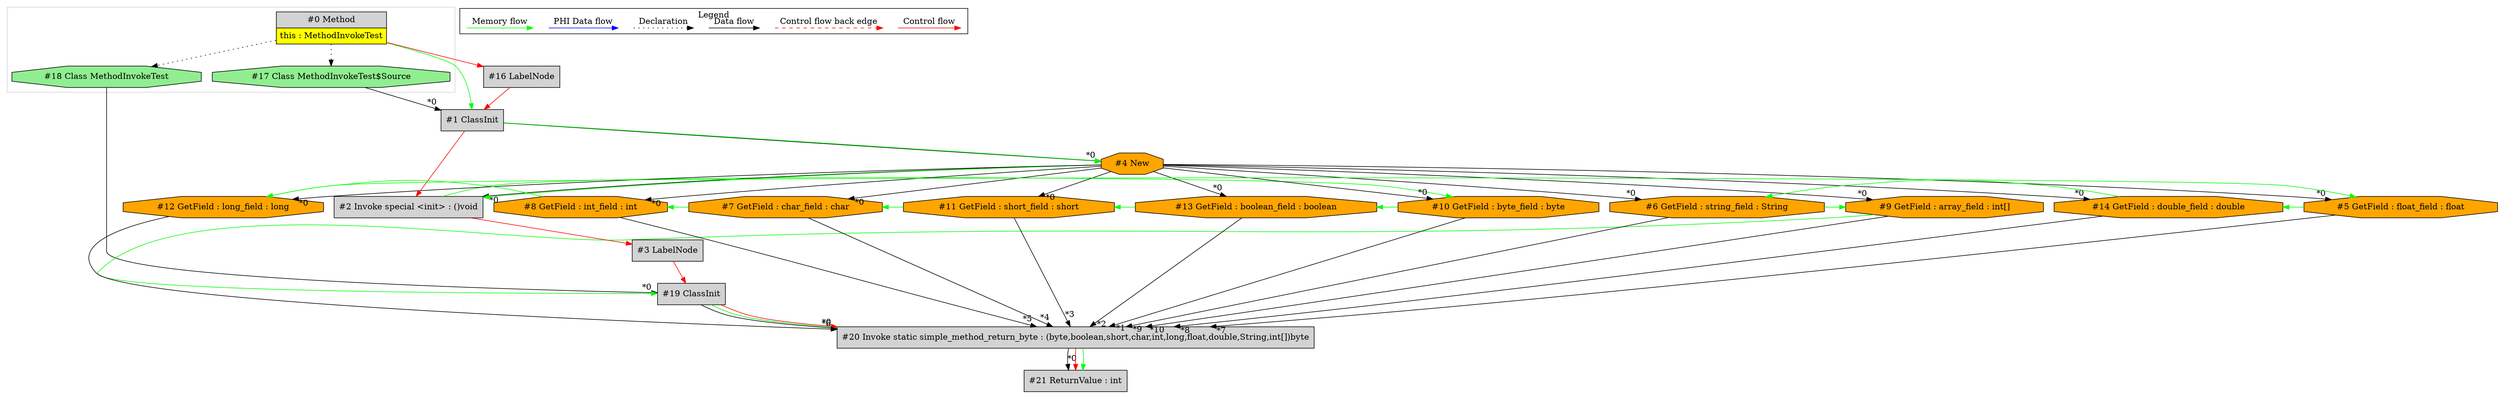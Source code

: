 digraph {
 ordering="in";
 node0[margin="0", label=<<table border="0" cellborder="1" cellspacing="0" cellpadding="5"><tr><td colspan="1">#0 Method</td></tr><tr><td port="prj15" bgcolor="yellow">this : MethodInvokeTest</td></tr></table>>,shape=none, fillcolor=lightgrey, style=filled];
 node18[label="#18 Class MethodInvokeTest",shape=octagon, fillcolor=lightgreen, style=filled];
 node0 -> node18[style=dotted];
 node19[label="#19 ClassInit",shape=box, fillcolor=lightgrey, style=filled];
 node18 -> node19[headlabel="*0", labeldistance=2];
 node9 -> node19[labeldistance=2, color=green, constraint=false];
 node3 -> node19[labeldistance=2, color=red, fontcolor=red];
 node3[label="#3 LabelNode",shape=box, fillcolor=lightgrey, style=filled];
 node2 -> node3[labeldistance=2, color=red, fontcolor=red];
 node2[label="#2 Invoke special <init> : ()void",shape=box, fillcolor=lightgrey, style=filled];
 node4 -> node2[headlabel="*0", labeldistance=2];
 node1 -> node2[labeldistance=2, color=red, fontcolor=red];
 node4 -> node2[labeldistance=2, color=green, constraint=false];
 node4[label="#4 New",shape=octagon, fillcolor=orange, style=filled];
 node1 -> node4[headlabel="*0", labeldistance=2];
 node1 -> node4[labeldistance=2, color=green, constraint=false];
 node1[label="#1 ClassInit",shape=box, fillcolor=lightgrey, style=filled];
 node17 -> node1[headlabel="*0", labeldistance=2];
 node16 -> node1[labeldistance=2, color=red, fontcolor=red];
 node0 -> node1[labeldistance=2, color=green, constraint=false];
 node16[label="#16 LabelNode",shape=box, fillcolor=lightgrey, style=filled];
 node0 -> node16[labeldistance=2, color=red, fontcolor=red];
 node17[label="#17 Class MethodInvokeTest$Source",shape=octagon, fillcolor=lightgreen, style=filled];
 node0 -> node17[style=dotted];
 node14[label="#14 GetField : double_field : double",shape=octagon, fillcolor=orange, style=filled];
 node4 -> node14[headlabel="*0", labeldistance=2];
 node5 -> node14[labeldistance=2, color=green, constraint=false];
 node5[label="#5 GetField : float_field : float",shape=octagon, fillcolor=orange, style=filled];
 node4 -> node5[headlabel="*0", labeldistance=2];
 node12 -> node5[labeldistance=2, color=green, constraint=false];
 node12[label="#12 GetField : long_field : long",shape=octagon, fillcolor=orange, style=filled];
 node4 -> node12[headlabel="*0", labeldistance=2];
 node8 -> node12[labeldistance=2, color=green, constraint=false];
 node8[label="#8 GetField : int_field : int",shape=octagon, fillcolor=orange, style=filled];
 node4 -> node8[headlabel="*0", labeldistance=2];
 node7 -> node8[labeldistance=2, color=green, constraint=false];
 node7[label="#7 GetField : char_field : char",shape=octagon, fillcolor=orange, style=filled];
 node4 -> node7[headlabel="*0", labeldistance=2];
 node11 -> node7[labeldistance=2, color=green, constraint=false];
 node11[label="#11 GetField : short_field : short",shape=octagon, fillcolor=orange, style=filled];
 node4 -> node11[headlabel="*0", labeldistance=2];
 node13 -> node11[labeldistance=2, color=green, constraint=false];
 node13[label="#13 GetField : boolean_field : boolean",shape=octagon, fillcolor=orange, style=filled];
 node4 -> node13[headlabel="*0", labeldistance=2];
 node10 -> node13[labeldistance=2, color=green, constraint=false];
 node10[label="#10 GetField : byte_field : byte",shape=octagon, fillcolor=orange, style=filled];
 node4 -> node10[headlabel="*0", labeldistance=2];
 node2 -> node10[labeldistance=2, color=green, constraint=false];
 node20[label="#20 Invoke static simple_method_return_byte : (byte,boolean,short,char,int,long,float,double,String,int[])byte",shape=box, fillcolor=lightgrey, style=filled];
 node19 -> node20[headlabel="*0", labeldistance=2];
 node10 -> node20[headlabel="*1", labeldistance=2];
 node13 -> node20[headlabel="*2", labeldistance=2];
 node11 -> node20[headlabel="*3", labeldistance=2];
 node7 -> node20[headlabel="*4", labeldistance=2];
 node8 -> node20[headlabel="*5", labeldistance=2];
 node12 -> node20[headlabel="*6", labeldistance=2];
 node5 -> node20[headlabel="*7", labeldistance=2];
 node14 -> node20[headlabel="*8", labeldistance=2];
 node6 -> node20[headlabel="*9", labeldistance=2];
 node9 -> node20[headlabel="*10", labeldistance=2];
 node19 -> node20[labeldistance=2, color=green, constraint=false];
 node19 -> node20[labeldistance=2, color=red, fontcolor=red];
 node9[label="#9 GetField : array_field : int[]",shape=octagon, fillcolor=orange, style=filled];
 node4 -> node9[headlabel="*0", labeldistance=2];
 node6 -> node9[labeldistance=2, color=green, constraint=false];
 node6[label="#6 GetField : string_field : String",shape=octagon, fillcolor=orange, style=filled];
 node4 -> node6[headlabel="*0", labeldistance=2];
 node14 -> node6[labeldistance=2, color=green, constraint=false];
 node21[label="#21 ReturnValue : int",shape=box, fillcolor=lightgrey, style=filled];
 node20 -> node21[headlabel="*0", labeldistance=2];
 node20 -> node21[labeldistance=2, color=red, fontcolor=red];
 node20 -> node21[labeldistance=2, color=green, constraint=false];
 subgraph cluster_0 {
  color=lightgray;
  node0;
  node17;
  node18;
 }
 subgraph cluster_000 {
  label = "Legend";
  node [shape=point]
  {
   rank=same;
   c0 [style = invis];
   c1 [style = invis];
   c2 [style = invis];
   c3 [style = invis];
   d0 [style = invis];
   d1 [style = invis];
   d2 [style = invis];
   d3 [style = invis];
   d4 [style = invis];
   d5 [style = invis];
   d6 [style = invis];
   d7 [style = invis];
  }
  c0 -> c1 [label="Control flow", style=solid, color=red]
  c2 -> c3 [label="Control flow back edge", style=dashed, color=red]
  d0 -> d1 [label="Data flow"]
  d2 -> d3 [label="Declaration", style=dotted]
  d4 -> d5 [label="PHI Data flow", color=blue]
  d6 -> d7 [label="Memory flow", color=green]
 }

}
